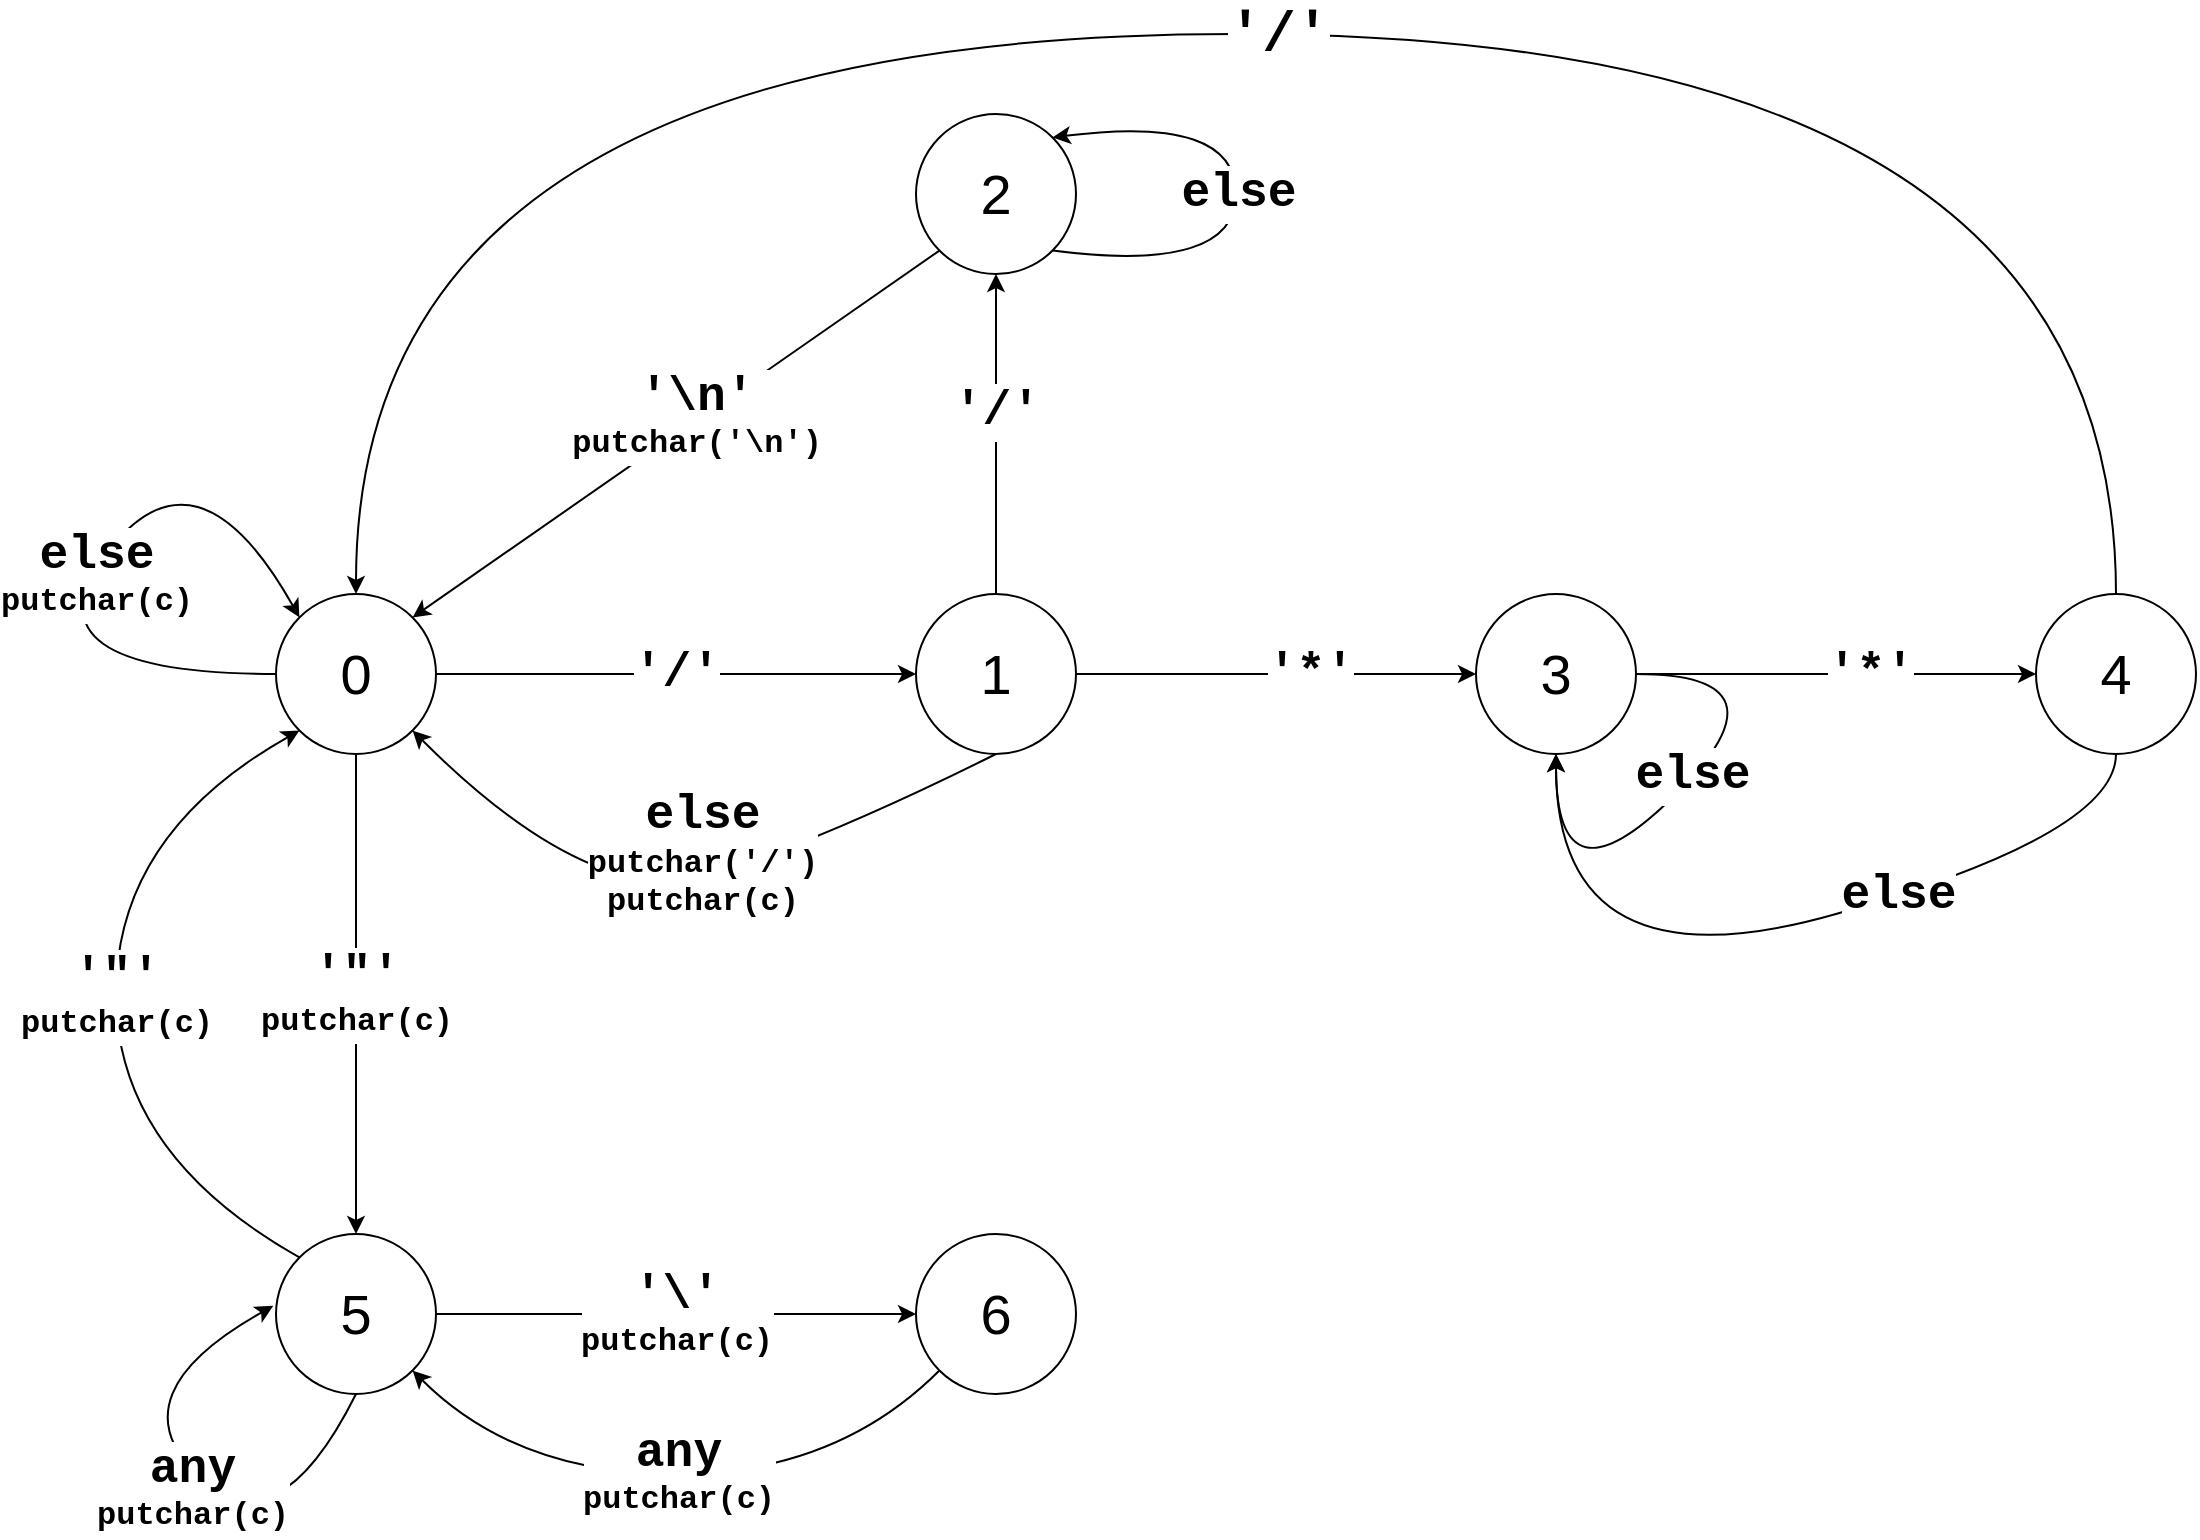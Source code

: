 <mxfile version="21.6.1" type="device">
  <diagram name="Page-1" id="m9mnmYUp-4mi6UZCbh7n">
    <mxGraphModel dx="955" dy="580" grid="1" gridSize="10" guides="1" tooltips="1" connect="1" arrows="1" fold="1" page="1" pageScale="1" pageWidth="3000" pageHeight="3000" math="0" shadow="0">
      <root>
        <mxCell id="0" />
        <mxCell id="1" parent="0" />
        <mxCell id="AMoFaE7joyPMXflnSyXj-1" value="&lt;font style=&quot;font-size: 28px;&quot;&gt;0&lt;/font&gt;" style="ellipse;whiteSpace=wrap;html=1;aspect=fixed;" parent="1" vertex="1">
          <mxGeometry x="360" y="360" width="80" height="80" as="geometry" />
        </mxCell>
        <mxCell id="AMoFaE7joyPMXflnSyXj-2" value="&lt;font style=&quot;font-size: 28px;&quot;&gt;1&lt;/font&gt;" style="ellipse;whiteSpace=wrap;html=1;aspect=fixed;" parent="1" vertex="1">
          <mxGeometry x="680" y="360" width="80" height="80" as="geometry" />
        </mxCell>
        <mxCell id="AMoFaE7joyPMXflnSyXj-3" value="" style="endArrow=classic;html=1;rounded=0;exitX=1;exitY=0.5;exitDx=0;exitDy=0;entryX=0;entryY=0.5;entryDx=0;entryDy=0;" parent="1" source="AMoFaE7joyPMXflnSyXj-22" target="H5EoVn_Cu4zVBm4JNlwW-1" edge="1">
          <mxGeometry width="50" height="50" relative="1" as="geometry">
            <mxPoint x="430" y="770" as="sourcePoint" />
            <mxPoint x="670" y="770" as="targetPoint" />
          </mxGeometry>
        </mxCell>
        <mxCell id="AMoFaE7joyPMXflnSyXj-4" value="&lt;font style=&quot;&quot; face=&quot;Courier New&quot;&gt;&lt;b style=&quot;&quot;&gt;&lt;span style=&quot;font-size: 24px;&quot;&gt;&#39;\&#39;&lt;/span&gt;&lt;br&gt;&lt;font style=&quot;font-size: 16px;&quot;&gt;putchar(c)&lt;/font&gt;&lt;br&gt;&lt;/b&gt;&lt;/font&gt;" style="edgeLabel;html=1;align=center;verticalAlign=middle;resizable=0;points=[];" parent="AMoFaE7joyPMXflnSyXj-3" vertex="1" connectable="0">
          <mxGeometry x="0.158" y="1" relative="1" as="geometry">
            <mxPoint x="-19" y="1" as="offset" />
          </mxGeometry>
        </mxCell>
        <mxCell id="AMoFaE7joyPMXflnSyXj-5" value="&lt;font style=&quot;font-size: 28px;&quot;&gt;2&lt;/font&gt;" style="ellipse;whiteSpace=wrap;html=1;aspect=fixed;" parent="1" vertex="1">
          <mxGeometry x="680" y="120" width="80" height="80" as="geometry" />
        </mxCell>
        <mxCell id="AMoFaE7joyPMXflnSyXj-6" value="" style="endArrow=classic;html=1;rounded=0;exitX=0.5;exitY=0;exitDx=0;exitDy=0;entryX=0.5;entryY=1;entryDx=0;entryDy=0;" parent="1" source="AMoFaE7joyPMXflnSyXj-2" target="AMoFaE7joyPMXflnSyXj-5" edge="1">
          <mxGeometry width="50" height="50" relative="1" as="geometry">
            <mxPoint x="480" y="330" as="sourcePoint" />
            <mxPoint x="720" y="330" as="targetPoint" />
          </mxGeometry>
        </mxCell>
        <mxCell id="AMoFaE7joyPMXflnSyXj-7" value="&lt;font style=&quot;font-size: 24px;&quot; face=&quot;Courier New&quot;&gt;&lt;b&gt;&#39;/&#39;&lt;/b&gt;&lt;/font&gt;" style="edgeLabel;html=1;align=center;verticalAlign=middle;resizable=0;points=[];" parent="AMoFaE7joyPMXflnSyXj-6" vertex="1" connectable="0">
          <mxGeometry x="0.158" y="1" relative="1" as="geometry">
            <mxPoint x="1" y="1" as="offset" />
          </mxGeometry>
        </mxCell>
        <mxCell id="AMoFaE7joyPMXflnSyXj-8" value="" style="endArrow=classic;html=1;rounded=0;exitX=0;exitY=1;exitDx=0;exitDy=0;entryX=1;entryY=0;entryDx=0;entryDy=0;" parent="1" source="AMoFaE7joyPMXflnSyXj-5" target="AMoFaE7joyPMXflnSyXj-1" edge="1">
          <mxGeometry width="50" height="50" relative="1" as="geometry">
            <mxPoint x="520" y="370" as="sourcePoint" />
            <mxPoint x="520" y="210" as="targetPoint" />
          </mxGeometry>
        </mxCell>
        <mxCell id="AMoFaE7joyPMXflnSyXj-9" value="&lt;font style=&quot;&quot; face=&quot;Courier New&quot;&gt;&lt;b style=&quot;&quot;&gt;&lt;span style=&quot;font-size: 24px;&quot;&gt;&#39;\n&#39;&lt;/span&gt;&lt;br&gt;&lt;font style=&quot;font-size: 16px;&quot;&gt;putchar(&#39;\n&#39;)&lt;/font&gt;&lt;br&gt;&lt;/b&gt;&lt;/font&gt;" style="edgeLabel;html=1;align=center;verticalAlign=middle;resizable=0;points=[];" parent="AMoFaE7joyPMXflnSyXj-8" vertex="1" connectable="0">
          <mxGeometry x="0.158" y="1" relative="1" as="geometry">
            <mxPoint x="30" y="-25" as="offset" />
          </mxGeometry>
        </mxCell>
        <mxCell id="AMoFaE7joyPMXflnSyXj-10" value="&lt;font style=&quot;font-size: 28px;&quot;&gt;3&lt;/font&gt;" style="ellipse;whiteSpace=wrap;html=1;aspect=fixed;" parent="1" vertex="1">
          <mxGeometry x="960" y="360" width="80" height="80" as="geometry" />
        </mxCell>
        <mxCell id="AMoFaE7joyPMXflnSyXj-11" value="" style="endArrow=classic;html=1;rounded=0;exitX=1;exitY=0.5;exitDx=0;exitDy=0;entryX=0;entryY=0.5;entryDx=0;entryDy=0;" parent="1" source="AMoFaE7joyPMXflnSyXj-2" target="AMoFaE7joyPMXflnSyXj-10" edge="1">
          <mxGeometry width="50" height="50" relative="1" as="geometry">
            <mxPoint x="860" y="390" as="sourcePoint" />
            <mxPoint x="860" y="230" as="targetPoint" />
          </mxGeometry>
        </mxCell>
        <mxCell id="AMoFaE7joyPMXflnSyXj-12" value="&lt;font style=&quot;font-size: 24px;&quot; face=&quot;Courier New&quot;&gt;&lt;b&gt;&#39;*&#39;&lt;/b&gt;&lt;/font&gt;" style="edgeLabel;html=1;align=center;verticalAlign=middle;resizable=0;points=[];" parent="AMoFaE7joyPMXflnSyXj-11" vertex="1" connectable="0">
          <mxGeometry x="0.158" y="1" relative="1" as="geometry">
            <mxPoint x="1" y="1" as="offset" />
          </mxGeometry>
        </mxCell>
        <mxCell id="AMoFaE7joyPMXflnSyXj-13" value="" style="curved=1;endArrow=classic;html=1;rounded=0;exitX=1;exitY=0.5;exitDx=0;exitDy=0;entryX=0.5;entryY=1;entryDx=0;entryDy=0;" parent="1" source="AMoFaE7joyPMXflnSyXj-10" target="AMoFaE7joyPMXflnSyXj-10" edge="1">
          <mxGeometry width="50" height="50" relative="1" as="geometry">
            <mxPoint x="1070" y="425" as="sourcePoint" />
            <mxPoint x="1120" y="375" as="targetPoint" />
            <Array as="points">
              <mxPoint x="1120" y="400" />
              <mxPoint x="1000" y="520" />
            </Array>
          </mxGeometry>
        </mxCell>
        <mxCell id="AMoFaE7joyPMXflnSyXj-14" value="&lt;font style=&quot;font-size: 24px;&quot; face=&quot;Courier New&quot;&gt;&lt;b&gt;else&lt;/b&gt;&lt;/font&gt;" style="edgeLabel;html=1;align=center;verticalAlign=middle;resizable=0;points=[];" parent="AMoFaE7joyPMXflnSyXj-13" vertex="1" connectable="0">
          <mxGeometry x="-0.076" y="-1" relative="1" as="geometry">
            <mxPoint as="offset" />
          </mxGeometry>
        </mxCell>
        <mxCell id="AMoFaE7joyPMXflnSyXj-15" value="&lt;font style=&quot;font-size: 28px;&quot;&gt;4&lt;/font&gt;" style="ellipse;whiteSpace=wrap;html=1;aspect=fixed;" parent="1" vertex="1">
          <mxGeometry x="1240" y="360" width="80" height="80" as="geometry" />
        </mxCell>
        <mxCell id="AMoFaE7joyPMXflnSyXj-16" value="" style="endArrow=classic;html=1;rounded=0;exitX=1;exitY=0.5;exitDx=0;exitDy=0;entryX=0;entryY=0.5;entryDx=0;entryDy=0;" parent="1" source="AMoFaE7joyPMXflnSyXj-10" target="AMoFaE7joyPMXflnSyXj-15" edge="1">
          <mxGeometry width="50" height="50" relative="1" as="geometry">
            <mxPoint x="980" y="280" as="sourcePoint" />
            <mxPoint x="1180" y="280" as="targetPoint" />
          </mxGeometry>
        </mxCell>
        <mxCell id="AMoFaE7joyPMXflnSyXj-17" value="&lt;font style=&quot;font-size: 24px;&quot; face=&quot;Courier New&quot;&gt;&lt;b&gt;&#39;*&#39;&lt;/b&gt;&lt;/font&gt;" style="edgeLabel;html=1;align=center;verticalAlign=middle;resizable=0;points=[];" parent="AMoFaE7joyPMXflnSyXj-16" vertex="1" connectable="0">
          <mxGeometry x="0.158" y="1" relative="1" as="geometry">
            <mxPoint x="1" y="1" as="offset" />
          </mxGeometry>
        </mxCell>
        <mxCell id="AMoFaE7joyPMXflnSyXj-18" value="" style="curved=1;endArrow=classic;html=1;rounded=0;exitX=0.5;exitY=1;exitDx=0;exitDy=0;entryX=0.5;entryY=1;entryDx=0;entryDy=0;" parent="1" source="AMoFaE7joyPMXflnSyXj-15" target="AMoFaE7joyPMXflnSyXj-10" edge="1">
          <mxGeometry width="50" height="50" relative="1" as="geometry">
            <mxPoint x="1160" y="480" as="sourcePoint" />
            <mxPoint x="1120" y="520" as="targetPoint" />
            <Array as="points">
              <mxPoint x="1280" y="480" />
              <mxPoint x="1000" y="560" />
            </Array>
          </mxGeometry>
        </mxCell>
        <mxCell id="AMoFaE7joyPMXflnSyXj-19" value="&lt;font style=&quot;font-size: 24px;&quot; face=&quot;Courier New&quot;&gt;&lt;b&gt;else&lt;/b&gt;&lt;/font&gt;" style="edgeLabel;html=1;align=center;verticalAlign=middle;resizable=0;points=[];" parent="AMoFaE7joyPMXflnSyXj-18" vertex="1" connectable="0">
          <mxGeometry x="-0.076" y="-1" relative="1" as="geometry">
            <mxPoint x="53" y="-15" as="offset" />
          </mxGeometry>
        </mxCell>
        <mxCell id="AMoFaE7joyPMXflnSyXj-20" value="" style="curved=1;endArrow=classic;html=1;rounded=0;exitX=0.5;exitY=0;exitDx=0;exitDy=0;entryX=0.5;entryY=0;entryDx=0;entryDy=0;" parent="1" source="AMoFaE7joyPMXflnSyXj-15" target="AMoFaE7joyPMXflnSyXj-1" edge="1">
          <mxGeometry width="50" height="50" relative="1" as="geometry">
            <mxPoint x="1230" y="100" as="sourcePoint" />
            <mxPoint x="950" y="100" as="targetPoint" />
            <Array as="points">
              <mxPoint x="1280" y="80" />
              <mxPoint x="400" y="80" />
            </Array>
          </mxGeometry>
        </mxCell>
        <mxCell id="AMoFaE7joyPMXflnSyXj-21" value="&lt;font size=&quot;1&quot; style=&quot;&quot; face=&quot;Courier New&quot;&gt;&lt;b style=&quot;font-size: 28px;&quot;&gt;&#39;/&#39;&lt;/b&gt;&lt;/font&gt;" style="edgeLabel;html=1;align=center;verticalAlign=middle;resizable=0;points=[];" parent="AMoFaE7joyPMXflnSyXj-20" vertex="1" connectable="0">
          <mxGeometry x="-0.076" y="-1" relative="1" as="geometry">
            <mxPoint x="-34" y="1" as="offset" />
          </mxGeometry>
        </mxCell>
        <mxCell id="AMoFaE7joyPMXflnSyXj-22" value="&lt;font style=&quot;font-size: 28px;&quot;&gt;5&lt;/font&gt;" style="ellipse;whiteSpace=wrap;html=1;aspect=fixed;" parent="1" vertex="1">
          <mxGeometry x="360" y="680" width="80" height="80" as="geometry" />
        </mxCell>
        <mxCell id="AMoFaE7joyPMXflnSyXj-23" value="" style="endArrow=classic;html=1;rounded=0;exitX=0.5;exitY=1;exitDx=0;exitDy=0;entryX=0.5;entryY=0;entryDx=0;entryDy=0;" parent="1" source="AMoFaE7joyPMXflnSyXj-1" target="AMoFaE7joyPMXflnSyXj-22" edge="1">
          <mxGeometry width="50" height="50" relative="1" as="geometry">
            <mxPoint x="390" y="530" as="sourcePoint" />
            <mxPoint x="630" y="530" as="targetPoint" />
          </mxGeometry>
        </mxCell>
        <mxCell id="AMoFaE7joyPMXflnSyXj-24" value="&lt;font style=&quot;&quot; face=&quot;Courier New&quot;&gt;&lt;b style=&quot;&quot;&gt;&lt;span style=&quot;font-size: 24px;&quot;&gt;&#39;&quot;&#39;&lt;/span&gt;&lt;br&gt;&lt;font style=&quot;font-size: 16px;&quot;&gt;putchar(c)&lt;/font&gt;&lt;br&gt;&lt;/b&gt;&lt;/font&gt;" style="edgeLabel;html=1;align=center;verticalAlign=middle;resizable=0;points=[];" parent="AMoFaE7joyPMXflnSyXj-23" vertex="1" connectable="0">
          <mxGeometry x="0.158" y="1" relative="1" as="geometry">
            <mxPoint x="-1" y="-19" as="offset" />
          </mxGeometry>
        </mxCell>
        <mxCell id="AMoFaE7joyPMXflnSyXj-25" value="" style="curved=1;endArrow=classic;html=1;rounded=0;exitX=0.5;exitY=1;exitDx=0;exitDy=0;entryX=1;entryY=1;entryDx=0;entryDy=0;" parent="1" source="AMoFaE7joyPMXflnSyXj-2" target="AMoFaE7joyPMXflnSyXj-1" edge="1">
          <mxGeometry width="50" height="50" relative="1" as="geometry">
            <mxPoint x="550" y="470" as="sourcePoint" />
            <mxPoint x="510" y="510" as="targetPoint" />
            <Array as="points">
              <mxPoint x="640" y="480" />
              <mxPoint x="520" y="520" />
            </Array>
          </mxGeometry>
        </mxCell>
        <mxCell id="AMoFaE7joyPMXflnSyXj-26" value="&lt;font style=&quot;&quot; face=&quot;Courier New&quot;&gt;&lt;b style=&quot;&quot;&gt;&lt;span style=&quot;font-size: 24px;&quot;&gt;else&lt;/span&gt;&lt;br&gt;&lt;font style=&quot;font-size: 16px;&quot;&gt;putchar(&#39;/&#39;)&lt;br&gt;putchar(c)&lt;br&gt;&lt;/font&gt;&lt;/b&gt;&lt;/font&gt;" style="edgeLabel;html=1;align=center;verticalAlign=middle;resizable=0;points=[];" parent="AMoFaE7joyPMXflnSyXj-25" vertex="1" connectable="0">
          <mxGeometry x="-0.076" y="-1" relative="1" as="geometry">
            <mxPoint y="-11" as="offset" />
          </mxGeometry>
        </mxCell>
        <mxCell id="H5EoVn_Cu4zVBm4JNlwW-1" value="&lt;font style=&quot;font-size: 28px;&quot;&gt;6&lt;/font&gt;" style="ellipse;whiteSpace=wrap;html=1;aspect=fixed;" parent="1" vertex="1">
          <mxGeometry x="680" y="680" width="80" height="80" as="geometry" />
        </mxCell>
        <mxCell id="H5EoVn_Cu4zVBm4JNlwW-4" value="" style="curved=1;endArrow=classic;html=1;rounded=0;exitX=0;exitY=1;exitDx=0;exitDy=0;entryX=1;entryY=1;entryDx=0;entryDy=0;" parent="1" source="H5EoVn_Cu4zVBm4JNlwW-1" target="AMoFaE7joyPMXflnSyXj-22" edge="1">
          <mxGeometry width="50" height="50" relative="1" as="geometry">
            <mxPoint x="610" y="860" as="sourcePoint" />
            <mxPoint x="570" y="900" as="targetPoint" />
            <Array as="points">
              <mxPoint x="640" y="800" />
              <mxPoint x="480" y="800" />
            </Array>
          </mxGeometry>
        </mxCell>
        <mxCell id="H5EoVn_Cu4zVBm4JNlwW-5" value="&lt;font style=&quot;&quot; face=&quot;Courier New&quot;&gt;&lt;b style=&quot;&quot;&gt;&lt;span style=&quot;font-size: 24px;&quot;&gt;any&lt;/span&gt;&lt;br&gt;&lt;font style=&quot;font-size: 16px;&quot;&gt;putchar(c)&lt;/font&gt;&lt;br&gt;&lt;/b&gt;&lt;/font&gt;" style="edgeLabel;html=1;align=center;verticalAlign=middle;resizable=0;points=[];" parent="H5EoVn_Cu4zVBm4JNlwW-4" vertex="1" connectable="0">
          <mxGeometry x="-0.076" y="-1" relative="1" as="geometry">
            <mxPoint x="-11" as="offset" />
          </mxGeometry>
        </mxCell>
        <mxCell id="H5EoVn_Cu4zVBm4JNlwW-6" value="" style="curved=1;endArrow=classic;html=1;rounded=0;exitX=0.5;exitY=1;exitDx=0;exitDy=0;entryX=-0.017;entryY=0.449;entryDx=0;entryDy=0;entryPerimeter=0;" parent="1" source="AMoFaE7joyPMXflnSyXj-22" target="AMoFaE7joyPMXflnSyXj-22" edge="1">
          <mxGeometry width="50" height="50" relative="1" as="geometry">
            <mxPoint x="463.72" y="829.72" as="sourcePoint" />
            <mxPoint x="199.72" y="829.72" as="targetPoint" />
            <Array as="points">
              <mxPoint x="360" y="840" />
              <mxPoint x="280" y="760" />
            </Array>
          </mxGeometry>
        </mxCell>
        <mxCell id="H5EoVn_Cu4zVBm4JNlwW-7" value="&lt;font style=&quot;&quot; face=&quot;Courier New&quot;&gt;&lt;b style=&quot;&quot;&gt;&lt;span style=&quot;font-size: 24px;&quot;&gt;any&lt;/span&gt;&lt;br&gt;&lt;font style=&quot;font-size: 16px;&quot;&gt;putchar(c)&lt;/font&gt;&lt;br&gt;&lt;/b&gt;&lt;/font&gt;" style="edgeLabel;html=1;align=center;verticalAlign=middle;resizable=0;points=[];" parent="H5EoVn_Cu4zVBm4JNlwW-6" vertex="1" connectable="0">
          <mxGeometry x="-0.076" y="-1" relative="1" as="geometry">
            <mxPoint x="-11" as="offset" />
          </mxGeometry>
        </mxCell>
        <mxCell id="H5EoVn_Cu4zVBm4JNlwW-8" value="" style="curved=1;endArrow=classic;html=1;rounded=0;exitX=0;exitY=0;exitDx=0;exitDy=0;entryX=0;entryY=1;entryDx=0;entryDy=0;" parent="1" source="AMoFaE7joyPMXflnSyXj-22" target="AMoFaE7joyPMXflnSyXj-1" edge="1">
          <mxGeometry width="50" height="50" relative="1" as="geometry">
            <mxPoint x="290" y="514.08" as="sourcePoint" />
            <mxPoint x="249" y="470.08" as="targetPoint" />
            <Array as="points">
              <mxPoint x="280" y="640" />
              <mxPoint x="280" y="480" />
            </Array>
          </mxGeometry>
        </mxCell>
        <mxCell id="H5EoVn_Cu4zVBm4JNlwW-9" value="&lt;font style=&quot;&quot; face=&quot;Courier New&quot;&gt;&lt;b style=&quot;&quot;&gt;&lt;span style=&quot;font-size: 24px;&quot;&gt;&#39;&quot;&#39;&lt;/span&gt;&lt;br&gt;&lt;font style=&quot;font-size: 16px;&quot;&gt;putchar(c)&lt;/font&gt;&lt;br&gt;&lt;/b&gt;&lt;/font&gt;" style="edgeLabel;html=1;align=center;verticalAlign=middle;resizable=0;points=[];" parent="H5EoVn_Cu4zVBm4JNlwW-8" vertex="1" connectable="0">
          <mxGeometry x="-0.076" y="-1" relative="1" as="geometry">
            <mxPoint x="-1" y="-14" as="offset" />
          </mxGeometry>
        </mxCell>
        <mxCell id="H5EoVn_Cu4zVBm4JNlwW-10" value="" style="endArrow=classic;html=1;rounded=0;exitX=1;exitY=0.5;exitDx=0;exitDy=0;entryX=0;entryY=0.5;entryDx=0;entryDy=0;" parent="1" source="AMoFaE7joyPMXflnSyXj-1" target="AMoFaE7joyPMXflnSyXj-2" edge="1">
          <mxGeometry width="50" height="50" relative="1" as="geometry">
            <mxPoint x="450" y="420" as="sourcePoint" />
            <mxPoint x="690" y="420" as="targetPoint" />
          </mxGeometry>
        </mxCell>
        <mxCell id="H5EoVn_Cu4zVBm4JNlwW-11" value="&lt;font style=&quot;&quot; face=&quot;Courier New&quot;&gt;&lt;b style=&quot;&quot;&gt;&lt;span style=&quot;font-size: 24px;&quot;&gt;&#39;/&#39;&lt;/span&gt;&lt;br&gt;&lt;/b&gt;&lt;/font&gt;" style="edgeLabel;html=1;align=center;verticalAlign=middle;resizable=0;points=[];" parent="H5EoVn_Cu4zVBm4JNlwW-10" vertex="1" connectable="0">
          <mxGeometry x="0.158" y="1" relative="1" as="geometry">
            <mxPoint x="-19" y="1" as="offset" />
          </mxGeometry>
        </mxCell>
        <mxCell id="xSR6Tt40gHcaKifHNPwv-1" value="" style="curved=1;endArrow=classic;html=1;rounded=0;exitX=0;exitY=0.5;exitDx=0;exitDy=0;entryX=0;entryY=0;entryDx=0;entryDy=0;" parent="1" source="AMoFaE7joyPMXflnSyXj-1" target="AMoFaE7joyPMXflnSyXj-1" edge="1">
          <mxGeometry width="50" height="50" relative="1" as="geometry">
            <mxPoint x="332" y="532" as="sourcePoint" />
            <mxPoint x="332" y="268" as="targetPoint" />
            <Array as="points">
              <mxPoint x="230" y="400" />
              <mxPoint x="320" y="280" />
            </Array>
          </mxGeometry>
        </mxCell>
        <mxCell id="xSR6Tt40gHcaKifHNPwv-2" value="&lt;font style=&quot;&quot; face=&quot;Courier New&quot;&gt;&lt;b style=&quot;&quot;&gt;&lt;span style=&quot;font-size: 24px;&quot;&gt;else&lt;/span&gt;&lt;br&gt;&lt;font style=&quot;font-size: 16px;&quot;&gt;putchar(c)&lt;/font&gt;&lt;br&gt;&lt;/b&gt;&lt;/font&gt;" style="edgeLabel;html=1;align=center;verticalAlign=middle;resizable=0;points=[];" parent="xSR6Tt40gHcaKifHNPwv-1" vertex="1" connectable="0">
          <mxGeometry x="-0.076" y="-1" relative="1" as="geometry">
            <mxPoint x="10" y="-12" as="offset" />
          </mxGeometry>
        </mxCell>
        <mxCell id="ijKpKWuyQHeOEvaJhBuL-1" value="" style="curved=1;endArrow=classic;html=1;rounded=0;exitX=1;exitY=1;exitDx=0;exitDy=0;entryX=1;entryY=0;entryDx=0;entryDy=0;" edge="1" parent="1" source="AMoFaE7joyPMXflnSyXj-5" target="AMoFaE7joyPMXflnSyXj-5">
          <mxGeometry width="50" height="50" relative="1" as="geometry">
            <mxPoint x="840" y="180" as="sourcePoint" />
            <mxPoint x="800" y="220" as="targetPoint" />
            <Array as="points">
              <mxPoint x="840" y="200" />
              <mxPoint x="840" y="120" />
            </Array>
          </mxGeometry>
        </mxCell>
        <mxCell id="ijKpKWuyQHeOEvaJhBuL-2" value="&lt;font face=&quot;Courier New&quot;&gt;&lt;span style=&quot;font-size: 24px;&quot;&gt;&lt;b&gt;else&lt;/b&gt;&lt;/span&gt;&lt;/font&gt;" style="edgeLabel;html=1;align=center;verticalAlign=middle;resizable=0;points=[];" vertex="1" connectable="0" parent="ijKpKWuyQHeOEvaJhBuL-1">
          <mxGeometry x="-0.076" y="-1" relative="1" as="geometry">
            <mxPoint y="-10" as="offset" />
          </mxGeometry>
        </mxCell>
      </root>
    </mxGraphModel>
  </diagram>
</mxfile>

